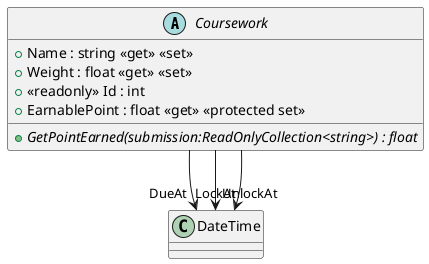 @startuml
abstract class Coursework {
    + Name : string <<get>> <<set>>
    + Weight : float <<get>> <<set>>
    + <<readonly>> Id : int
    + {abstract} GetPointEarned(submission:ReadOnlyCollection<string>) : float
    + EarnablePoint : float <<get>> <<protected set>>
}
Coursework --> "DueAt" DateTime
Coursework --> "UnlockAt" DateTime
Coursework --> "LockAt" DateTime
@enduml
